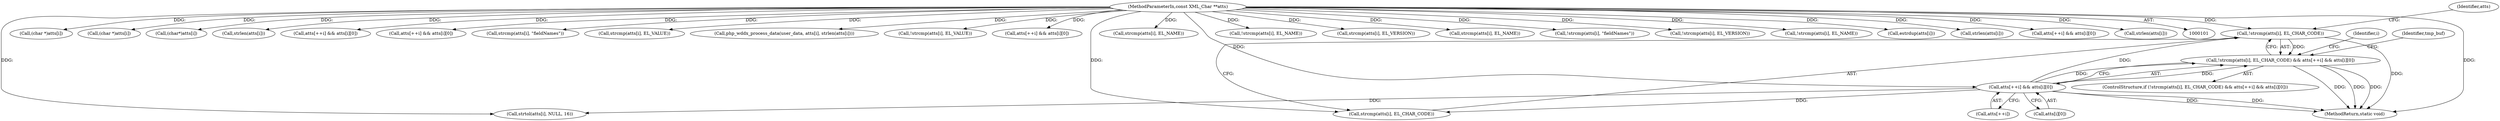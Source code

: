 digraph "0_php-src_c4cca4c20e75359c9a13a1f9a36cb7b4e9601d29?w=1@API" {
"1000256" [label="(Call,!strcmp(atts[i], EL_CHAR_CODE))"];
"1000262" [label="(Call,atts[++i] && atts[i][0])"];
"1000104" [label="(MethodParameterIn,const XML_Char **atts)"];
"1000255" [label="(Call,!strcmp(atts[i], EL_CHAR_CODE) && atts[++i] && atts[i][0])"];
"1000627" [label="(Call,(char *)atts[i])"];
"1000638" [label="(Call,(char *)atts[i])"];
"1000256" [label="(Call,!strcmp(atts[i], EL_CHAR_CODE))"];
"1000797" [label="(Call,(char*)atts[i])"];
"1000803" [label="(Call,strlen(atts[i]))"];
"1000254" [label="(ControlStructure,if (!strcmp(atts[i], EL_CHAR_CODE) && atts[++i] && atts[i][0]))"];
"1000362" [label="(Call,atts[++i] && atts[i][0])"];
"1000762" [label="(Call,atts[++i] && atts[i][0])"];
"1000263" [label="(Call,atts[++i])"];
"1000262" [label="(Call,atts[++i] && atts[i][0])"];
"1000603" [label="(Call,strcmp(atts[i], \"fieldNames\"))"];
"1000357" [label="(Call,strcmp(atts[i], EL_VALUE))"];
"1000401" [label="(Call,php_wddx_process_data(user_data, atts[i], strlen(atts[i])))"];
"1000356" [label="(Call,!strcmp(atts[i], EL_VALUE))"];
"1000104" [label="(MethodParameterIn,const XML_Char **atts)"];
"1000538" [label="(Call,atts[++i] && atts[i][0])"];
"1000864" [label="(MethodReturn,static void)"];
"1000533" [label="(Call,strcmp(atts[i], EL_NAME))"];
"1000281" [label="(Call,strtol(atts[i], NULL, 16))"];
"1000532" [label="(Call,!strcmp(atts[i], EL_NAME))"];
"1000134" [label="(Call,strcmp(atts[i], EL_VERSION))"];
"1000252" [label="(Identifier,i)"];
"1000257" [label="(Call,strcmp(atts[i], EL_CHAR_CODE))"];
"1000267" [label="(Call,atts[i][0])"];
"1000255" [label="(Call,!strcmp(atts[i], EL_CHAR_CODE) && atts[++i] && atts[i][0])"];
"1000757" [label="(Call,strcmp(atts[i], EL_NAME))"];
"1000602" [label="(Call,!strcmp(atts[i], \"fieldNames\"))"];
"1000133" [label="(Call,!strcmp(atts[i], EL_VERSION))"];
"1000275" [label="(Identifier,tmp_buf)"];
"1000264" [label="(Identifier,atts)"];
"1000756" [label="(Call,!strcmp(atts[i], EL_NAME))"];
"1000561" [label="(Call,estrdup(atts[i]))"];
"1000632" [label="(Call,strlen(atts[i]))"];
"1000608" [label="(Call,atts[++i] && atts[i][0])"];
"1000406" [label="(Call,strlen(atts[i]))"];
"1000256" -> "1000255"  [label="AST: "];
"1000256" -> "1000257"  [label="CFG: "];
"1000257" -> "1000256"  [label="AST: "];
"1000264" -> "1000256"  [label="CFG: "];
"1000255" -> "1000256"  [label="CFG: "];
"1000256" -> "1000864"  [label="DDG: "];
"1000256" -> "1000255"  [label="DDG: "];
"1000262" -> "1000256"  [label="DDG: "];
"1000104" -> "1000256"  [label="DDG: "];
"1000262" -> "1000255"  [label="AST: "];
"1000262" -> "1000263"  [label="CFG: "];
"1000262" -> "1000267"  [label="CFG: "];
"1000263" -> "1000262"  [label="AST: "];
"1000267" -> "1000262"  [label="AST: "];
"1000255" -> "1000262"  [label="CFG: "];
"1000262" -> "1000864"  [label="DDG: "];
"1000262" -> "1000864"  [label="DDG: "];
"1000262" -> "1000257"  [label="DDG: "];
"1000262" -> "1000255"  [label="DDG: "];
"1000262" -> "1000255"  [label="DDG: "];
"1000104" -> "1000262"  [label="DDG: "];
"1000262" -> "1000281"  [label="DDG: "];
"1000104" -> "1000101"  [label="AST: "];
"1000104" -> "1000864"  [label="DDG: "];
"1000104" -> "1000133"  [label="DDG: "];
"1000104" -> "1000134"  [label="DDG: "];
"1000104" -> "1000257"  [label="DDG: "];
"1000104" -> "1000281"  [label="DDG: "];
"1000104" -> "1000356"  [label="DDG: "];
"1000104" -> "1000357"  [label="DDG: "];
"1000104" -> "1000362"  [label="DDG: "];
"1000104" -> "1000401"  [label="DDG: "];
"1000104" -> "1000406"  [label="DDG: "];
"1000104" -> "1000532"  [label="DDG: "];
"1000104" -> "1000533"  [label="DDG: "];
"1000104" -> "1000538"  [label="DDG: "];
"1000104" -> "1000561"  [label="DDG: "];
"1000104" -> "1000602"  [label="DDG: "];
"1000104" -> "1000603"  [label="DDG: "];
"1000104" -> "1000608"  [label="DDG: "];
"1000104" -> "1000627"  [label="DDG: "];
"1000104" -> "1000632"  [label="DDG: "];
"1000104" -> "1000638"  [label="DDG: "];
"1000104" -> "1000756"  [label="DDG: "];
"1000104" -> "1000757"  [label="DDG: "];
"1000104" -> "1000762"  [label="DDG: "];
"1000104" -> "1000797"  [label="DDG: "];
"1000104" -> "1000803"  [label="DDG: "];
"1000255" -> "1000254"  [label="AST: "];
"1000275" -> "1000255"  [label="CFG: "];
"1000252" -> "1000255"  [label="CFG: "];
"1000255" -> "1000864"  [label="DDG: "];
"1000255" -> "1000864"  [label="DDG: "];
"1000255" -> "1000864"  [label="DDG: "];
}
